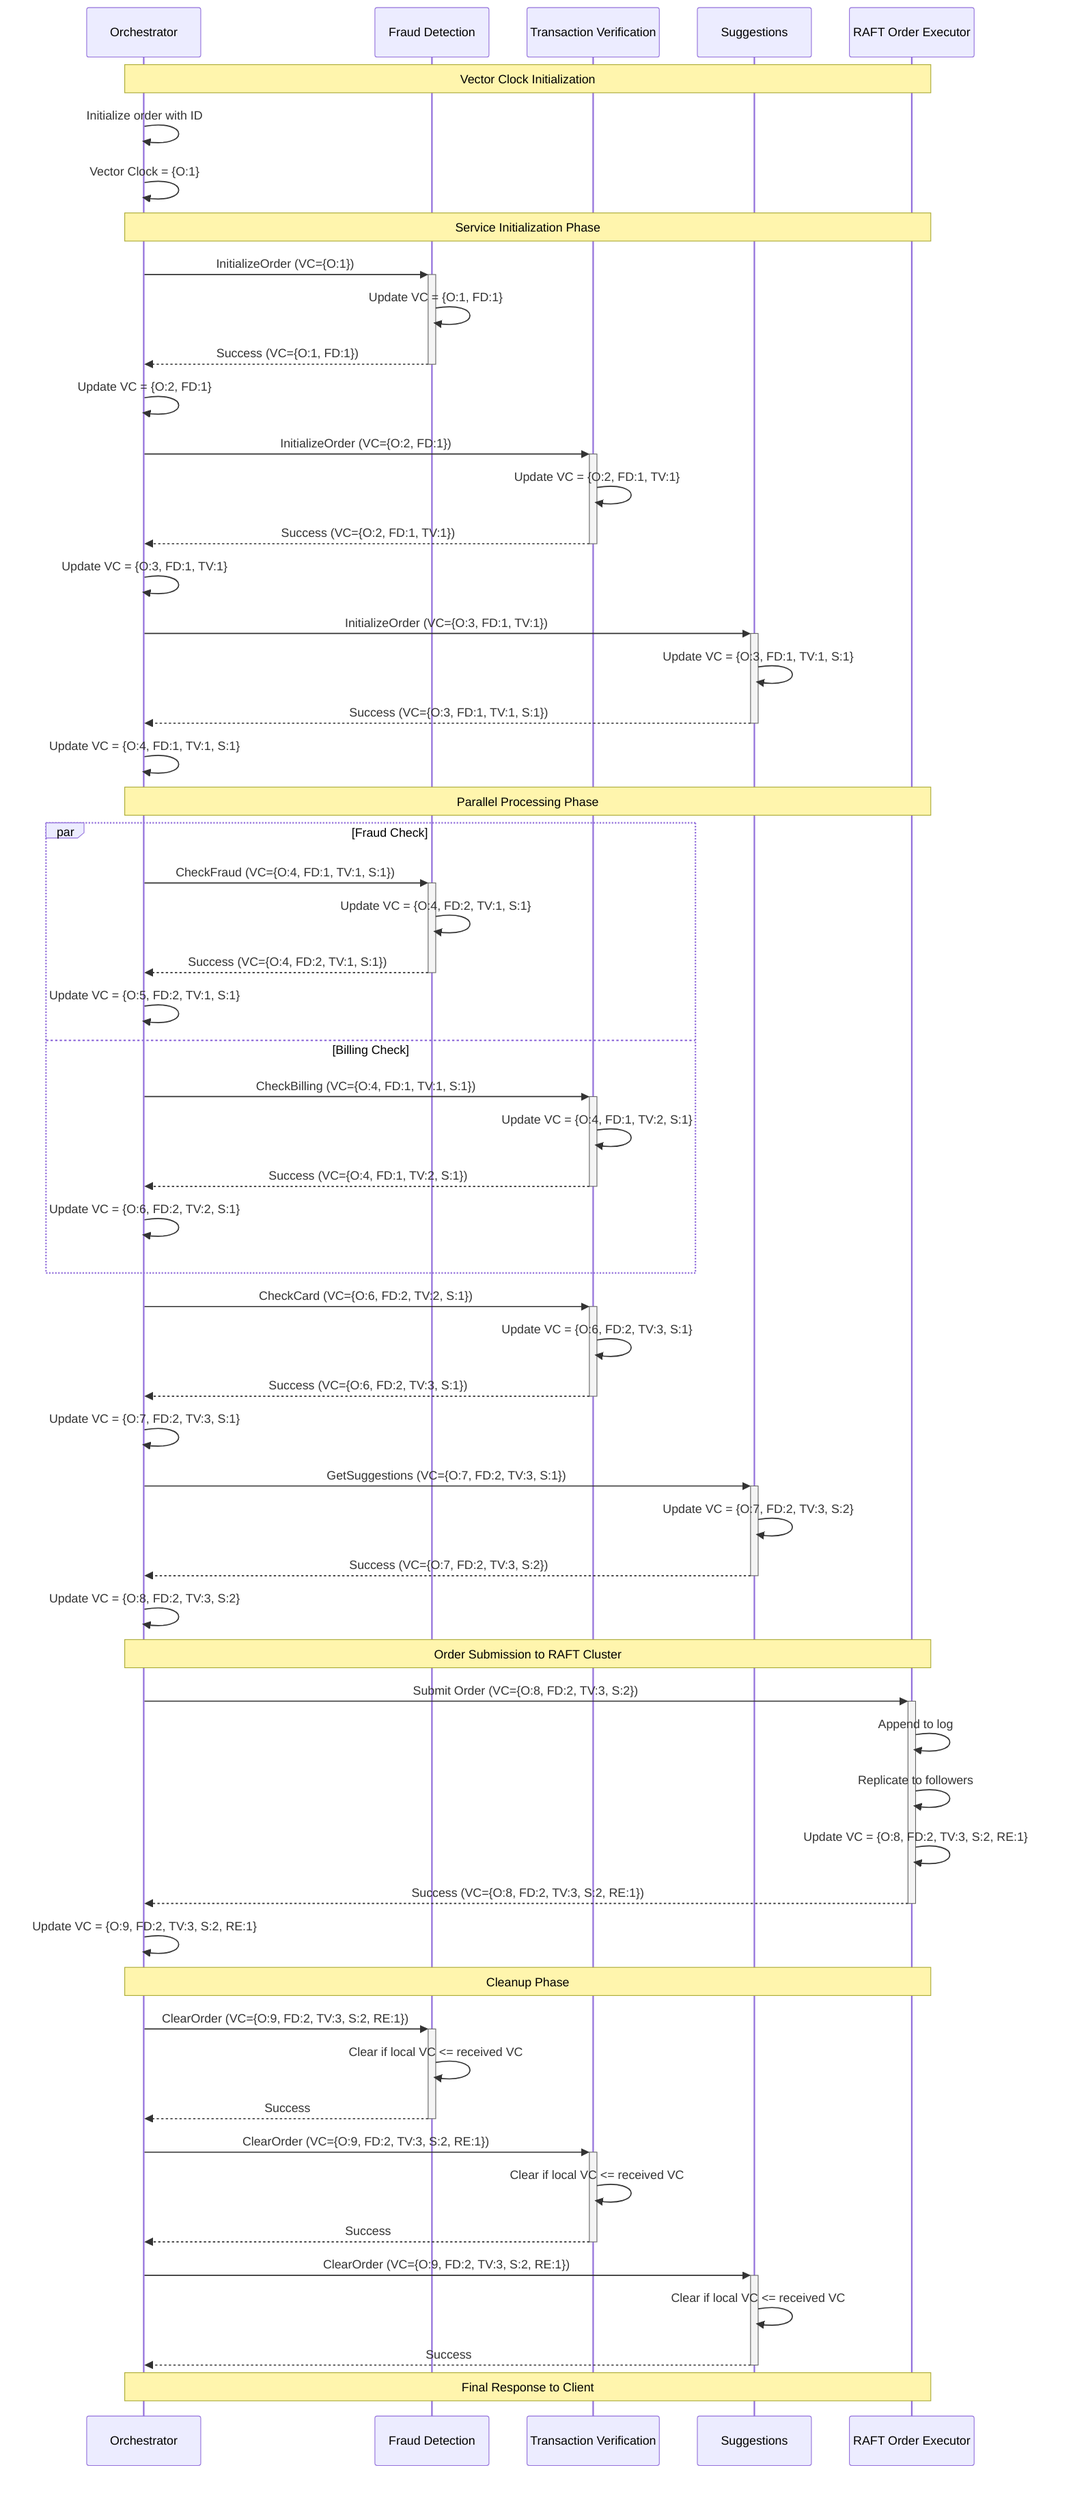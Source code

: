 sequenceDiagram
    participant O as Orchestrator
    participant FD as Fraud Detection
    participant TV as Transaction Verification
    participant S as Suggestions
    participant RE as RAFT Order Executor

    Note over O,RE: Vector Clock Initialization
    
    O->>O: Initialize order with ID
    O->>O: Vector Clock = {O:1}
    
    Note over O,RE: Service Initialization Phase
    
    O->>+FD: InitializeOrder (VC={O:1})
    FD->>FD: Update VC = {O:1, FD:1}
    FD-->>-O: Success (VC={O:1, FD:1})
    O->>O: Update VC = {O:2, FD:1}
    
    O->>+TV: InitializeOrder (VC={O:2, FD:1})
    TV->>TV: Update VC = {O:2, FD:1, TV:1}
    TV-->>-O: Success (VC={O:2, FD:1, TV:1})
    O->>O: Update VC = {O:3, FD:1, TV:1}
    
    O->>+S: InitializeOrder (VC={O:3, FD:1, TV:1})
    S->>S: Update VC = {O:3, FD:1, TV:1, S:1}
    S-->>-O: Success (VC={O:3, FD:1, TV:1, S:1})
    O->>O: Update VC = {O:4, FD:1, TV:1, S:1}
    
    Note over O,RE: Parallel Processing Phase
    
    par Fraud Check
        O->>+FD: CheckFraud (VC={O:4, FD:1, TV:1, S:1})
        FD->>FD: Update VC = {O:4, FD:2, TV:1, S:1}
        FD-->>-O: Success (VC={O:4, FD:2, TV:1, S:1})
        O->>O: Update VC = {O:5, FD:2, TV:1, S:1}
    and Billing Check
        O->>+TV: CheckBilling (VC={O:4, FD:1, TV:1, S:1})
        TV->>TV: Update VC = {O:4, FD:1, TV:2, S:1}
        TV-->>-O: Success (VC={O:4, FD:1, TV:2, S:1})
        O->>O: Update VC = {O:6, FD:2, TV:2, S:1}
    end
    
    O->>+TV: CheckCard (VC={O:6, FD:2, TV:2, S:1})
    TV->>TV: Update VC = {O:6, FD:2, TV:3, S:1}
    TV-->>-O: Success (VC={O:6, FD:2, TV:3, S:1})
    O->>O: Update VC = {O:7, FD:2, TV:3, S:1}
    
    O->>+S: GetSuggestions (VC={O:7, FD:2, TV:3, S:1})
    S->>S: Update VC = {O:7, FD:2, TV:3, S:2}
    S-->>-O: Success (VC={O:7, FD:2, TV:3, S:2})
    O->>O: Update VC = {O:8, FD:2, TV:3, S:2}
    
    Note over O,RE: Order Submission to RAFT Cluster
    
    O->>+RE: Submit Order (VC={O:8, FD:2, TV:3, S:2})
    RE->>RE: Append to log
    RE->>RE: Replicate to followers
    RE->>RE: Update VC = {O:8, FD:2, TV:3, S:2, RE:1}
    RE-->>-O: Success (VC={O:8, FD:2, TV:3, S:2, RE:1})
    O->>O: Update VC = {O:9, FD:2, TV:3, S:2, RE:1}
    
    Note over O,RE: Cleanup Phase
    
    O->>+FD: ClearOrder (VC={O:9, FD:2, TV:3, S:2, RE:1})
    FD->>FD: Clear if local VC <= received VC
    FD-->>-O: Success
    
    O->>+TV: ClearOrder (VC={O:9, FD:2, TV:3, S:2, RE:1})
    TV->>TV: Clear if local VC <= received VC
    TV-->>-O: Success
    
    O->>+S: ClearOrder (VC={O:9, FD:2, TV:3, S:2, RE:1})
    S->>S: Clear if local VC <= received VC
    S-->>-O: Success
    
    Note over O,RE: Final Response to Client